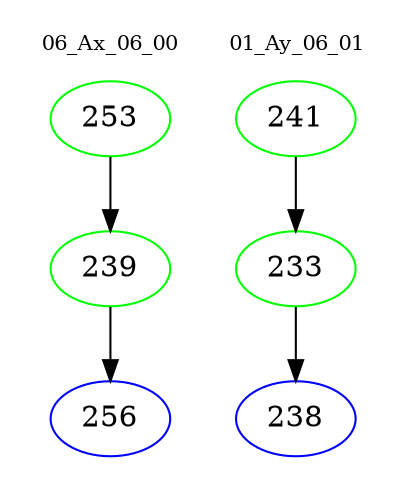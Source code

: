 digraph{
subgraph cluster_0 {
color = white
label = "06_Ax_06_00";
fontsize=10;
T0_253 [label="253", color="green"]
T0_253 -> T0_239 [color="black"]
T0_239 [label="239", color="green"]
T0_239 -> T0_256 [color="black"]
T0_256 [label="256", color="blue"]
}
subgraph cluster_1 {
color = white
label = "01_Ay_06_01";
fontsize=10;
T1_241 [label="241", color="green"]
T1_241 -> T1_233 [color="black"]
T1_233 [label="233", color="green"]
T1_233 -> T1_238 [color="black"]
T1_238 [label="238", color="blue"]
}
}
